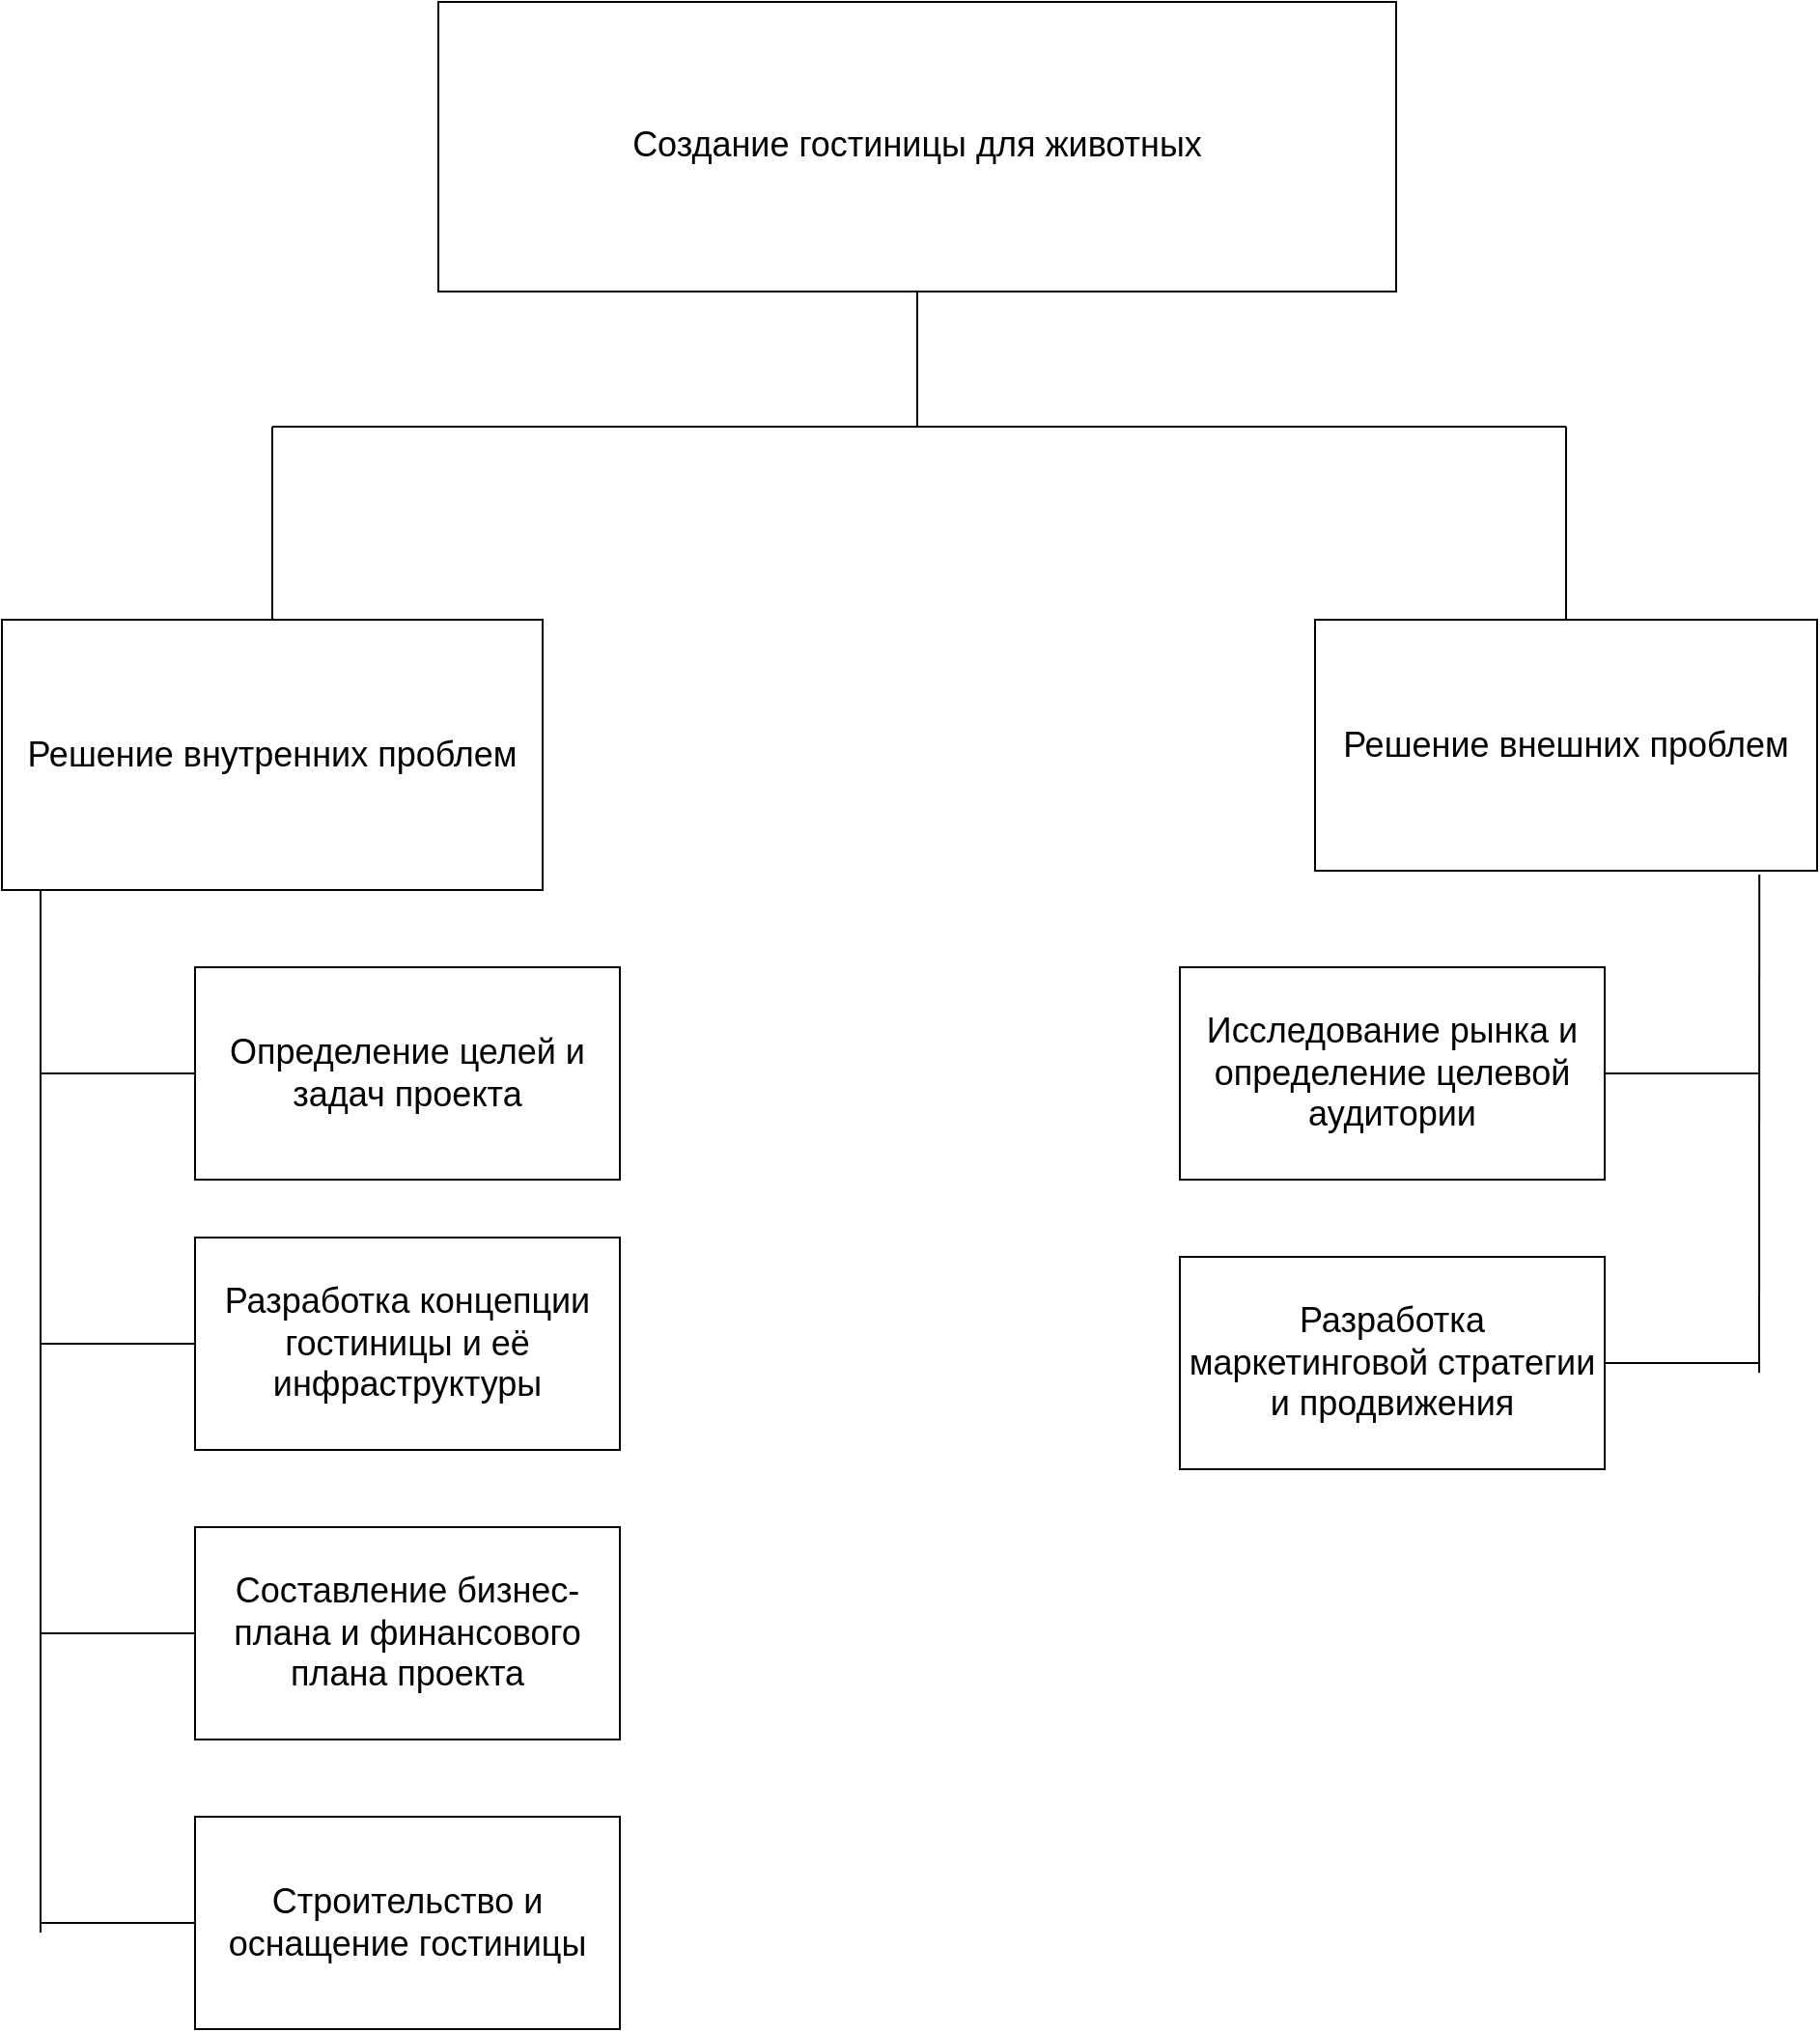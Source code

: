 <mxfile version="22.1.21" type="github">
  <diagram name="Страница — 1" id="sdsFMqNDM_8VvwsMxaB9">
    <mxGraphModel dx="3086" dy="1120" grid="1" gridSize="10" guides="1" tooltips="1" connect="1" arrows="1" fold="1" page="1" pageScale="1" pageWidth="827" pageHeight="1169" math="0" shadow="0">
      <root>
        <mxCell id="0" />
        <mxCell id="1" parent="0" />
        <mxCell id="npTChvHOrkvp9Pu-TBPG-2" value="&lt;span style=&quot;font-size: 18px;&quot;&gt;Создание гостиницы для животных&lt;/span&gt;&lt;span style=&quot;accent-color: auto; place-content: normal; place-items: normal; place-self: auto; alignment-baseline: auto; animation: 0s ease 0s 1 normal none running none; animation-composition: replace; app-region: none; appearance: none; aspect-ratio: auto; backdrop-filter: none; backface-visibility: visible; background: none 0% 0% / auto repeat scroll padding-box border-box rgba(0, 0, 0, 0); background-blend-mode: normal; baseline-shift: 0px; baseline-source: auto; border-image: none 100% / 1 / 0 stretch; border-color: rgb(0, 0, 0); border-collapse: separate; border-end-end-radius: 0px; border-end-start-radius: 0px; border-width: 0px; border-style: none; border-spacing: 0px; border-start-end-radius: 0px; border-start-start-radius: 0px; border-radius: 0px; inset: auto; box-shadow: none; box-sizing: content-box; break-after: auto; break-before: auto; break-inside: auto; buffered-rendering: auto; caption-side: top; caret-color: rgb(0, 0, 0); clear: none; clip: auto; clip-path: none; clip-rule: nonzero; color-interpolation: srgb; color-interpolation-filters: linearrgb; color-rendering: auto; color-scheme: normal; columns: auto; column-fill: balance; gap: normal; column-rule: 0px rgb(0, 0, 0); column-span: none; contain: none; contain-intrinsic-block-size: none; contain-intrinsic-size: none; contain-intrinsic-inline-size: none; container: none; content: normal; content-visibility: visible; counter-increment: none; counter-reset: none; counter-set: none; cursor: text; cx: 0px; cy: 0px; d: none; direction: ltr; display: inline; dominant-baseline: auto; empty-cells: show; fill: rgb(0, 0, 0); fill-opacity: 1; fill-rule: nonzero; filter: none; flex: 0 1 auto; flex-flow: row; float: none; flood-color: rgb(0, 0, 0); flood-opacity: 1; font-family: WordVisi_MSFontService, &amp;quot;Times New Roman&amp;quot;, &amp;quot;Times New Roman_EmbeddedFont&amp;quot;, &amp;quot;Times New Roman_MSFontService&amp;quot;, serif; font-feature-settings: normal; font-kerning: none; font-optical-sizing: auto; font-palette: normal; font-stretch: 100%; font-synthesis: weight style small-caps; font-variant-ligatures: none; font-variant-numeric: normal; font-variant-east-asian: normal; font-variant-alternates: normal; font-variant-position: normal; font-variation-settings: normal; forced-color-adjust: auto; grid-area: auto; grid: none; height: auto; hyphenate-character: auto; hyphenate-limit-chars: auto; hyphens: manual; image-orientation: from-image; image-rendering: auto; initial-letter: normal; inline-size: auto; inset-block: auto; inset-inline: auto; isolation: auto; lighting-color: rgb(255, 255, 255); line-break: auto; line-height: 20.504px; list-style: outside none disc; margin: 0px; marker: none; mask: none; mask-type: luminance; math-depth: 0; math-shift: normal; math-style: normal; max-height: none; max-width: none; min-height: 0px; min-width: 0px; mix-blend-mode: normal; object-fit: fill; object-position: 50% 50%; object-view-box: none; offset: normal; opacity: 1; order: 0; outline: rgb(0, 0, 0) none 0px; outline-offset: 0px; overflow: visible; overflow-anchor: auto; overflow-clip-margin: 0px; overflow-wrap: break-word; overlay: none; overscroll-behavior-block: auto; overscroll-behavior-inline: auto; overscroll-behavior: auto; padding: 0px; page: auto; paint-order: normal; perspective: none; perspective-origin: 0px 0px; pointer-events: auto; position: static; quotes: auto; r: 0px; resize: none; rotate: none; ruby-position: over; rx: auto; ry: auto; scale: none; scroll-behavior: auto; scroll-margin-block: 0px; scroll-margin: 0px; scroll-margin-inline: 0px; scroll-padding-block: auto; scroll-padding: auto; scroll-padding-inline: auto; scroll-snap-align: none; scroll-snap-stop: normal; scroll-snap-type: none; scroll-timeline: none; scrollbar-color: auto; scrollbar-gutter: auto; scrollbar-width: auto; shape-image-threshold: 0; shape-margin: 0px; shape-outside: none; shape-rendering: auto; speak: normal; stop-color: rgb(0, 0, 0); stop-opacity: 1; stroke: none; stroke-dasharray: none; stroke-dashoffset: 0px; stroke-linecap: butt; stroke-linejoin: miter; stroke-miterlimit: 4; stroke-opacity: 1; stroke-width: 1px; tab-size: 8; table-layout: auto; text-align: justify; text-align-last: auto; text-anchor: start; text-combine-upright: none; text-decoration-style: solid; text-decoration-color: rgb(0, 0, 0); text-decoration-skip-ink: auto; text-emphasis: none rgb(0, 0, 0); text-emphasis-position: over; text-indent: 47px; text-orientation: mixed; text-overflow: clip; text-rendering: auto; text-shadow: none; text-size-adjust: auto; text-underline-offset: auto; text-underline-position: auto; timeline-scope: none; touch-action: auto; transform: none; transform-box: view-box; transform-origin: 0px 0px; transform-style: flat; transition: all 0s ease 0s; translate: none; unicode-bidi: normal; user-select: text; vector-effect: none; vertical-align: baseline; view-timeline: none; view-transition-name: none; visibility: visible; border-block-end: 0px none rgb(0, 0, 0); border-block-start: 0px none rgb(0, 0, 0); border-inline-end: 0px none rgb(0, 0, 0); -webkit-border-image: none; border-inline-start: 0px none rgb(0, 0, 0); -webkit-box-align: stretch; -webkit-box-decoration-break: slice; -webkit-box-direction: normal; -webkit-box-flex: 0; -webkit-box-ordinal-group: 1; -webkit-box-orient: horizontal; -webkit-box-pack: start; -webkit-font-smoothing: auto; -webkit-line-break: auto; -webkit-locale: &amp;quot;ru-RU&amp;quot;; block-size: auto; margin-block: 0px; margin-inline: 0px; -webkit-mask-box-image-source: none; -webkit-mask-box-image-slice: 0 fill; -webkit-mask-box-image-width: auto; -webkit-mask-box-image-outset: 0; -webkit-mask-box-image-repeat: stretch; max-block-size: none; max-inline-size: none; min-block-size: 0px; min-inline-size: 0px; padding-block: 0px; padding-inline: 0px; -webkit-print-color-adjust: economy; -webkit-rtl-ordering: logical; -webkit-ruby-position: before; -webkit-tap-highlight-color: rgba(0, 0, 0, 0); -webkit-text-combine: none; -webkit-text-fill-color: rgb(0, 0, 0); -webkit-text-orientation: vertical-right; -webkit-text-security: none; -webkit-text-stroke-color: rgb(0, 0, 0); -webkit-user-drag: none; -webkit-user-modify: read-only; -webkit-writing-mode: horizontal-tb; width: auto; will-change: auto; word-break: normal; writing-mode: horizontal-tb; x: 0px; y: 0px; z-index: auto; zoom: 1;&quot; class=&quot;TextRun SCXW247976615 BCX0&quot; lang=&quot;RU-RU&quot; data-contrast=&quot;auto&quot;&gt;&lt;/span&gt;&lt;div style=&quot;text-align: justify; text-indent: 47px;&quot;&gt;&lt;/div&gt;" style="rounded=0;whiteSpace=wrap;html=1;" vertex="1" parent="1">
          <mxGeometry x="166" y="160" width="496" height="150" as="geometry" />
        </mxCell>
        <mxCell id="npTChvHOrkvp9Pu-TBPG-3" value="" style="endArrow=none;html=1;rounded=0;entryX=0.5;entryY=1;entryDx=0;entryDy=0;" edge="1" parent="1" target="npTChvHOrkvp9Pu-TBPG-2">
          <mxGeometry width="50" height="50" relative="1" as="geometry">
            <mxPoint x="414" y="380" as="sourcePoint" />
            <mxPoint x="450" y="330" as="targetPoint" />
          </mxGeometry>
        </mxCell>
        <mxCell id="npTChvHOrkvp9Pu-TBPG-4" value="&lt;span style=&quot;font-size: 18px;&quot;&gt;Решение внешних проблем&lt;/span&gt;" style="rounded=0;whiteSpace=wrap;html=1;" vertex="1" parent="1">
          <mxGeometry x="620" y="480" width="260" height="130" as="geometry" />
        </mxCell>
        <mxCell id="npTChvHOrkvp9Pu-TBPG-5" value="&lt;font style=&quot;font-size: 18px;&quot;&gt;Решение внутренних проблем&lt;/font&gt;" style="rounded=0;whiteSpace=wrap;html=1;" vertex="1" parent="1">
          <mxGeometry x="-60" y="480" width="280" height="140" as="geometry" />
        </mxCell>
        <mxCell id="npTChvHOrkvp9Pu-TBPG-6" value="" style="endArrow=none;html=1;rounded=0;" edge="1" parent="1">
          <mxGeometry width="50" height="50" relative="1" as="geometry">
            <mxPoint x="80" y="380" as="sourcePoint" />
            <mxPoint x="750" y="380" as="targetPoint" />
          </mxGeometry>
        </mxCell>
        <mxCell id="npTChvHOrkvp9Pu-TBPG-7" value="" style="endArrow=none;html=1;rounded=0;" edge="1" parent="1">
          <mxGeometry width="50" height="50" relative="1" as="geometry">
            <mxPoint x="80" y="480" as="sourcePoint" />
            <mxPoint x="80" y="380" as="targetPoint" />
          </mxGeometry>
        </mxCell>
        <mxCell id="npTChvHOrkvp9Pu-TBPG-8" value="" style="endArrow=none;html=1;rounded=0;" edge="1" parent="1">
          <mxGeometry width="50" height="50" relative="1" as="geometry">
            <mxPoint x="750" y="480" as="sourcePoint" />
            <mxPoint x="750" y="380" as="targetPoint" />
          </mxGeometry>
        </mxCell>
        <mxCell id="npTChvHOrkvp9Pu-TBPG-9" value="" style="endArrow=none;html=1;rounded=0;" edge="1" parent="1">
          <mxGeometry width="50" height="50" relative="1" as="geometry">
            <mxPoint x="-40" y="1160" as="sourcePoint" />
            <mxPoint x="-40" y="620" as="targetPoint" />
          </mxGeometry>
        </mxCell>
        <mxCell id="npTChvHOrkvp9Pu-TBPG-10" value="" style="endArrow=none;html=1;rounded=0;entryX=0;entryY=0.5;entryDx=0;entryDy=0;" edge="1" parent="1" target="npTChvHOrkvp9Pu-TBPG-11">
          <mxGeometry width="50" height="50" relative="1" as="geometry">
            <mxPoint x="-40" y="1005" as="sourcePoint" />
            <mxPoint x="40" y="860" as="targetPoint" />
          </mxGeometry>
        </mxCell>
        <mxCell id="npTChvHOrkvp9Pu-TBPG-11" value="&lt;font style=&quot;font-size: 18px;&quot;&gt;Составление бизнес-плана и финансового плана проекта&lt;/font&gt;" style="rounded=0;whiteSpace=wrap;html=1;" vertex="1" parent="1">
          <mxGeometry x="40" y="950" width="220" height="110" as="geometry" />
        </mxCell>
        <mxCell id="npTChvHOrkvp9Pu-TBPG-13" value="&lt;font style=&quot;font-size: 18px;&quot;&gt;Строительство и оснащение гостиницы&lt;/font&gt;" style="rounded=0;whiteSpace=wrap;html=1;" vertex="1" parent="1">
          <mxGeometry x="40" y="1100" width="220" height="110" as="geometry" />
        </mxCell>
        <mxCell id="npTChvHOrkvp9Pu-TBPG-16" value="" style="endArrow=none;html=1;rounded=0;entryX=0;entryY=0.5;entryDx=0;entryDy=0;" edge="1" parent="1" target="npTChvHOrkvp9Pu-TBPG-13">
          <mxGeometry width="50" height="50" relative="1" as="geometry">
            <mxPoint x="-40" y="1155" as="sourcePoint" />
            <mxPoint x="-60" y="1050" as="targetPoint" />
          </mxGeometry>
        </mxCell>
        <mxCell id="npTChvHOrkvp9Pu-TBPG-17" value="" style="endArrow=none;html=1;rounded=0;entryX=0;entryY=0.5;entryDx=0;entryDy=0;" edge="1" parent="1" target="npTChvHOrkvp9Pu-TBPG-18">
          <mxGeometry width="50" height="50" relative="1" as="geometry">
            <mxPoint x="-40" y="715" as="sourcePoint" />
            <mxPoint x="40" y="720" as="targetPoint" />
          </mxGeometry>
        </mxCell>
        <mxCell id="npTChvHOrkvp9Pu-TBPG-18" value="&lt;font style=&quot;font-size: 18px;&quot;&gt;Определение целей и задач проекта&lt;/font&gt;" style="rounded=0;whiteSpace=wrap;html=1;" vertex="1" parent="1">
          <mxGeometry x="40" y="660" width="220" height="110" as="geometry" />
        </mxCell>
        <mxCell id="npTChvHOrkvp9Pu-TBPG-20" value="" style="endArrow=none;html=1;rounded=0;entryX=0;entryY=0.5;entryDx=0;entryDy=0;" edge="1" parent="1" target="npTChvHOrkvp9Pu-TBPG-21">
          <mxGeometry width="50" height="50" relative="1" as="geometry">
            <mxPoint x="-40" y="855" as="sourcePoint" />
            <mxPoint x="80" y="840" as="targetPoint" />
          </mxGeometry>
        </mxCell>
        <mxCell id="npTChvHOrkvp9Pu-TBPG-21" value="&lt;font style=&quot;font-size: 18px;&quot;&gt;Разработка концепции гостиницы и её инфраструктуры&lt;/font&gt;" style="rounded=0;whiteSpace=wrap;html=1;" vertex="1" parent="1">
          <mxGeometry x="40" y="800" width="220" height="110" as="geometry" />
        </mxCell>
        <mxCell id="npTChvHOrkvp9Pu-TBPG-22" value="" style="endArrow=none;html=1;rounded=0;entryX=0.885;entryY=1.015;entryDx=0;entryDy=0;entryPerimeter=0;" edge="1" parent="1" target="npTChvHOrkvp9Pu-TBPG-4">
          <mxGeometry width="50" height="50" relative="1" as="geometry">
            <mxPoint x="850" y="870" as="sourcePoint" />
            <mxPoint x="880" y="740" as="targetPoint" />
          </mxGeometry>
        </mxCell>
        <mxCell id="npTChvHOrkvp9Pu-TBPG-23" value="" style="endArrow=none;html=1;rounded=0;exitX=1;exitY=0.5;exitDx=0;exitDy=0;" edge="1" parent="1" source="npTChvHOrkvp9Pu-TBPG-24">
          <mxGeometry width="50" height="50" relative="1" as="geometry">
            <mxPoint x="770" y="720" as="sourcePoint" />
            <mxPoint x="850" y="715" as="targetPoint" />
          </mxGeometry>
        </mxCell>
        <mxCell id="npTChvHOrkvp9Pu-TBPG-24" value="&lt;font style=&quot;font-size: 18px;&quot;&gt;Исследование рынка и определение целевой аудитории&lt;/font&gt;" style="rounded=0;whiteSpace=wrap;html=1;" vertex="1" parent="1">
          <mxGeometry x="550" y="660" width="220" height="110" as="geometry" />
        </mxCell>
        <mxCell id="npTChvHOrkvp9Pu-TBPG-25" value="" style="endArrow=none;html=1;rounded=0;entryX=1;entryY=0.5;entryDx=0;entryDy=0;" edge="1" parent="1" target="npTChvHOrkvp9Pu-TBPG-26">
          <mxGeometry width="50" height="50" relative="1" as="geometry">
            <mxPoint x="850" y="865" as="sourcePoint" />
            <mxPoint x="850" y="910" as="targetPoint" />
          </mxGeometry>
        </mxCell>
        <mxCell id="npTChvHOrkvp9Pu-TBPG-26" value="&lt;font style=&quot;font-size: 18px;&quot;&gt;Разработка маркетинговой стратегии и продвижения&lt;/font&gt;" style="rounded=0;whiteSpace=wrap;html=1;" vertex="1" parent="1">
          <mxGeometry x="550" y="810" width="220" height="110" as="geometry" />
        </mxCell>
      </root>
    </mxGraphModel>
  </diagram>
</mxfile>
